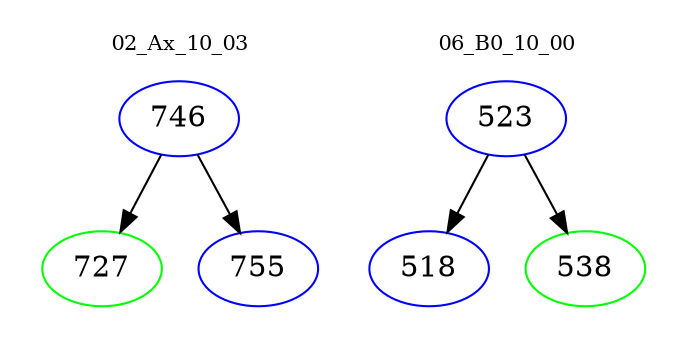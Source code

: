 digraph{
subgraph cluster_0 {
color = white
label = "02_Ax_10_03";
fontsize=10;
T0_746 [label="746", color="blue"]
T0_746 -> T0_727 [color="black"]
T0_727 [label="727", color="green"]
T0_746 -> T0_755 [color="black"]
T0_755 [label="755", color="blue"]
}
subgraph cluster_1 {
color = white
label = "06_B0_10_00";
fontsize=10;
T1_523 [label="523", color="blue"]
T1_523 -> T1_518 [color="black"]
T1_518 [label="518", color="blue"]
T1_523 -> T1_538 [color="black"]
T1_538 [label="538", color="green"]
}
}
